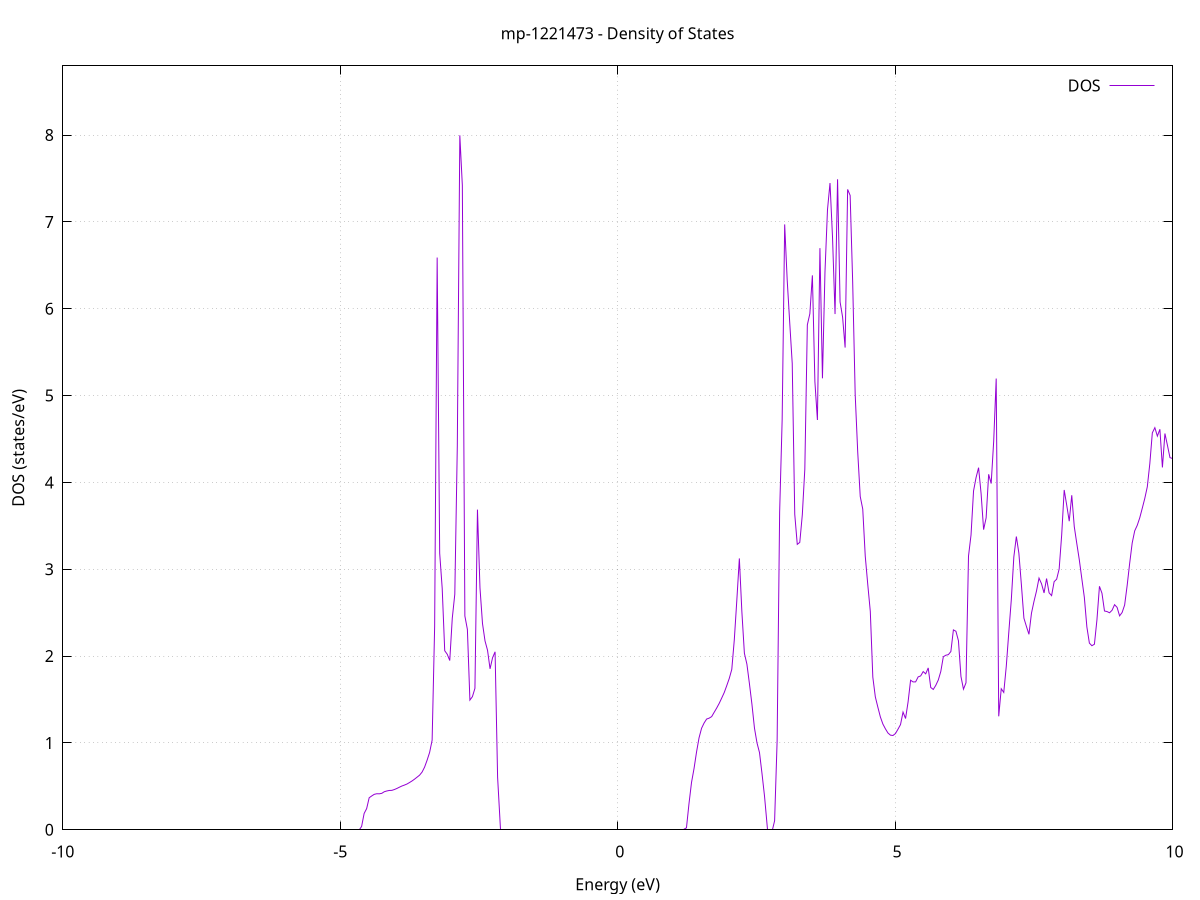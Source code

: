 set title 'mp-1221473 - Density of States'
set xlabel 'Energy (eV)'
set ylabel 'DOS (states/eV)'
set grid
set xrange [-10:10]
set yrange [0:8.797]
set xzeroaxis lt -1
set terminal png size 800,600
set output 'mp-1221473_dos_gnuplot.png'
plot '-' using 1:2 with lines title 'DOS'
-31.709200 0.000000
-31.663800 0.000000
-31.618400 0.000000
-31.573100 0.000000
-31.527700 0.000000
-31.482300 0.000000
-31.436900 0.000000
-31.391500 0.000000
-31.346100 0.000000
-31.300700 0.000000
-31.255400 0.000000
-31.210000 0.000000
-31.164600 0.000000
-31.119200 0.000000
-31.073800 0.000000
-31.028400 0.000000
-30.983100 0.000000
-30.937700 0.000000
-30.892300 0.000000
-30.846900 0.000000
-30.801500 0.000000
-30.756100 0.000000
-30.710700 0.000000
-30.665400 0.000000
-30.620000 0.000000
-30.574600 0.000000
-30.529200 0.000000
-30.483800 0.000000
-30.438400 0.000000
-30.393000 0.000000
-30.347700 0.000000
-30.302300 0.000000
-30.256900 0.000000
-30.211500 0.000000
-30.166100 0.000000
-30.120700 0.000000
-30.075300 0.000000
-30.030000 0.000000
-29.984600 0.000000
-29.939200 0.000000
-29.893800 0.000000
-29.848400 0.000000
-29.803000 0.000000
-29.757700 0.000000
-29.712300 0.000000
-29.666900 0.000000
-29.621500 0.000000
-29.576100 0.000000
-29.530700 0.000000
-29.485300 0.000000
-29.440000 0.000000
-29.394600 0.000000
-29.349200 0.000000
-29.303800 0.000000
-29.258400 0.000000
-29.213000 0.000000
-29.167600 0.000000
-29.122300 0.000000
-29.076900 0.000000
-29.031500 0.000000
-28.986100 0.000000
-28.940700 0.000000
-28.895300 0.000000
-28.849900 0.000000
-28.804600 0.000000
-28.759200 0.000000
-28.713800 0.000000
-28.668400 0.000000
-28.623000 0.000000
-28.577600 0.000000
-28.532300 0.000000
-28.486900 0.000000
-28.441500 0.000000
-28.396100 0.000000
-28.350700 0.000000
-28.305300 0.000000
-28.259900 0.000000
-28.214600 0.000000
-28.169200 0.000000
-28.123800 0.000000
-28.078400 0.000000
-28.033000 0.000000
-27.987600 0.000000
-27.942200 0.000000
-27.896900 0.000000
-27.851500 0.000000
-27.806100 0.000000
-27.760700 0.000000
-27.715300 0.000000
-27.669900 0.000000
-27.624500 0.000000
-27.579200 4.728700
-27.533800 7.243200
-27.488400 10.303600
-27.443000 5.854400
-27.397600 10.091400
-27.352200 1.394100
-27.306900 31.307900
-27.261500 5.956200
-27.216100 6.492700
-27.170700 9.208200
-27.125300 11.531800
-27.079900 8.425900
-27.034500 7.552200
-26.989200 0.000000
-26.943800 0.000000
-26.898400 0.000000
-26.853000 0.000000
-26.807600 0.000000
-26.762200 0.000000
-26.716800 0.000000
-26.671500 2.619900
-26.626100 7.208000
-26.580700 18.336900
-26.535300 25.544300
-26.489900 12.203800
-26.444500 17.759100
-26.399200 5.380600
-26.353800 7.178900
-26.308400 24.806500
-26.263000 28.525700
-26.217600 25.586500
-26.172200 19.583600
-26.126800 45.335700
-26.081500 33.235600
-26.036100 4.938800
-25.990700 0.000000
-25.945300 0.000000
-25.899900 0.000000
-25.854500 0.000000
-25.809100 0.000000
-25.763800 0.000000
-25.718400 0.000000
-25.673000 0.000000
-25.627600 0.000000
-25.582200 0.000000
-25.536800 0.000000
-25.491400 0.000000
-25.446100 0.000000
-25.400700 0.000000
-25.355300 0.000000
-25.309900 0.000000
-25.264500 0.000000
-25.219100 0.000000
-25.173800 0.000000
-25.128400 0.000000
-25.083000 0.000000
-25.037600 0.000000
-24.992200 0.000000
-24.946800 0.000000
-24.901400 0.000000
-24.856100 0.000000
-24.810700 0.000000
-24.765300 0.000000
-24.719900 0.000000
-24.674500 0.000000
-24.629100 0.000000
-24.583700 0.000000
-24.538400 0.000000
-24.493000 0.000000
-24.447600 0.000000
-24.402200 0.000000
-24.356800 0.000000
-24.311400 0.000000
-24.266000 0.000000
-24.220700 0.000000
-24.175300 0.000000
-24.129900 0.000000
-24.084500 0.000000
-24.039100 0.000000
-23.993700 0.000000
-23.948400 0.000000
-23.903000 0.000000
-23.857600 0.000000
-23.812200 0.000000
-23.766800 0.000000
-23.721400 0.000000
-23.676000 0.000000
-23.630700 0.000000
-23.585300 0.000000
-23.539900 0.000000
-23.494500 0.000000
-23.449100 0.000000
-23.403700 0.000000
-23.358300 0.000000
-23.313000 0.000000
-23.267600 0.000000
-23.222200 0.000000
-23.176800 0.000000
-23.131400 0.000000
-23.086000 0.000000
-23.040700 0.000000
-22.995300 0.000000
-22.949900 0.000000
-22.904500 0.000000
-22.859100 0.000000
-22.813700 0.000000
-22.768300 0.000000
-22.723000 0.000000
-22.677600 0.000000
-22.632200 0.000000
-22.586800 0.000000
-22.541400 0.000000
-22.496000 0.000000
-22.450600 0.000000
-22.405300 0.000000
-22.359900 0.000000
-22.314500 0.000000
-22.269100 0.000000
-22.223700 0.000000
-22.178300 0.000000
-22.132900 0.000000
-22.087600 0.000000
-22.042200 0.000000
-21.996800 0.000000
-21.951400 0.000000
-21.906000 0.000000
-21.860600 0.000000
-21.815300 0.000000
-21.769900 0.000000
-21.724500 0.000000
-21.679100 0.000000
-21.633700 0.000000
-21.588300 0.000000
-21.542900 0.000000
-21.497600 0.000000
-21.452200 0.000000
-21.406800 0.000000
-21.361400 0.000000
-21.316000 0.000000
-21.270600 0.000000
-21.225200 0.000000
-21.179900 0.000000
-21.134500 0.000000
-21.089100 0.000000
-21.043700 0.000000
-20.998300 0.000000
-20.952900 0.000000
-20.907500 0.000000
-20.862200 0.000000
-20.816800 0.000000
-20.771400 0.000000
-20.726000 0.000000
-20.680600 0.000000
-20.635200 0.000000
-20.589900 0.000000
-20.544500 0.000000
-20.499100 0.000000
-20.453700 0.000000
-20.408300 0.000000
-20.362900 0.000000
-20.317500 0.000000
-20.272200 0.000000
-20.226800 0.000000
-20.181400 0.000000
-20.136000 0.000000
-20.090600 0.000000
-20.045200 0.000000
-19.999800 0.000000
-19.954500 0.000000
-19.909100 0.000000
-19.863700 0.000000
-19.818300 0.000000
-19.772900 0.000000
-19.727500 0.000000
-19.682200 0.000000
-19.636800 0.000000
-19.591400 0.000000
-19.546000 0.000000
-19.500600 0.000000
-19.455200 0.000000
-19.409800 0.000000
-19.364500 0.000000
-19.319100 0.000000
-19.273700 0.000000
-19.228300 0.000000
-19.182900 0.000000
-19.137500 0.000000
-19.092100 0.000000
-19.046800 0.000000
-19.001400 0.000000
-18.956000 0.000000
-18.910600 0.000000
-18.865200 0.000000
-18.819800 0.000000
-18.774400 0.000000
-18.729100 0.000000
-18.683700 0.000000
-18.638300 0.000000
-18.592900 0.000000
-18.547500 0.000000
-18.502100 0.000000
-18.456800 0.000000
-18.411400 0.000000
-18.366000 0.000000
-18.320600 0.000000
-18.275200 0.000000
-18.229800 0.000000
-18.184400 0.000000
-18.139100 0.000000
-18.093700 0.000000
-18.048300 0.000000
-18.002900 0.000000
-17.957500 0.000000
-17.912100 0.000000
-17.866700 0.000000
-17.821400 0.000000
-17.776000 0.000000
-17.730600 0.000000
-17.685200 0.000000
-17.639800 0.000000
-17.594400 0.000000
-17.549000 0.000000
-17.503700 0.000000
-17.458300 0.000000
-17.412900 0.000000
-17.367500 0.000000
-17.322100 0.000000
-17.276700 0.000000
-17.231400 0.000000
-17.186000 0.000000
-17.140600 0.000000
-17.095200 0.000000
-17.049800 0.000000
-17.004400 0.000000
-16.959000 0.000000
-16.913700 0.000000
-16.868300 0.000000
-16.822900 0.000000
-16.777500 0.000000
-16.732100 0.000000
-16.686700 0.000000
-16.641300 0.000000
-16.596000 0.000000
-16.550600 0.000000
-16.505200 0.000000
-16.459800 0.000000
-16.414400 0.000000
-16.369000 0.000000
-16.323700 0.000000
-16.278300 0.000000
-16.232900 0.000000
-16.187500 0.000000
-16.142100 0.000000
-16.096700 0.000000
-16.051300 0.000000
-16.006000 0.000000
-15.960600 0.000000
-15.915200 0.000000
-15.869800 0.000000
-15.824400 0.000000
-15.779000 0.000000
-15.733600 0.000000
-15.688300 0.000000
-15.642900 0.000000
-15.597500 0.000000
-15.552100 0.000000
-15.506700 0.000000
-15.461300 0.000000
-15.415900 0.000000
-15.370600 0.000000
-15.325200 0.000000
-15.279800 0.000000
-15.234400 0.000000
-15.189000 0.000000
-15.143600 0.000000
-15.098300 0.000000
-15.052900 0.000000
-15.007500 0.000000
-14.962100 0.000000
-14.916700 0.000000
-14.871300 0.000000
-14.825900 0.000000
-14.780600 0.000000
-14.735200 0.000000
-14.689800 0.000000
-14.644400 0.000000
-14.599000 0.000000
-14.553600 0.000000
-14.508200 0.000000
-14.462900 0.000000
-14.417500 0.000000
-14.372100 0.000000
-14.326700 0.000000
-14.281300 0.000000
-14.235900 0.000000
-14.190500 0.000000
-14.145200 0.000000
-14.099800 0.000000
-14.054400 0.000000
-14.009000 0.000000
-13.963600 0.000000
-13.918200 0.000000
-13.872900 0.000000
-13.827500 0.000000
-13.782100 0.000000
-13.736700 0.000000
-13.691300 0.000000
-13.645900 0.000000
-13.600500 0.000000
-13.555200 0.000000
-13.509800 0.000000
-13.464400 0.000000
-13.419000 0.000000
-13.373600 0.000000
-13.328200 0.000000
-13.282800 0.000000
-13.237500 0.000000
-13.192100 0.000000
-13.146700 0.000000
-13.101300 0.000000
-13.055900 0.000000
-13.010500 0.000000
-12.965100 0.000000
-12.919800 0.000000
-12.874400 0.000000
-12.829000 0.000000
-12.783600 0.000000
-12.738200 0.000000
-12.692800 0.000000
-12.647500 0.000000
-12.602100 0.000000
-12.556700 0.000000
-12.511300 0.000000
-12.465900 0.000000
-12.420500 0.000000
-12.375100 0.000000
-12.329800 0.000000
-12.284400 0.000000
-12.239000 0.000000
-12.193600 0.000000
-12.148200 0.000000
-12.102800 0.000000
-12.057400 0.000000
-12.012100 0.000000
-11.966700 0.000000
-11.921300 0.000000
-11.875900 0.000000
-11.830500 0.000000
-11.785100 0.000000
-11.739800 0.000000
-11.694400 0.000000
-11.649000 0.000000
-11.603600 0.000000
-11.558200 0.000000
-11.512800 0.000000
-11.467400 0.000000
-11.422100 0.000000
-11.376700 0.000000
-11.331300 0.000000
-11.285900 0.000000
-11.240500 0.000000
-11.195100 0.000000
-11.149700 0.000000
-11.104400 0.000000
-11.059000 0.000000
-11.013600 0.000000
-10.968200 0.000000
-10.922800 0.000000
-10.877400 0.000000
-10.832000 0.000000
-10.786700 0.000000
-10.741300 0.000000
-10.695900 0.000000
-10.650500 0.000000
-10.605100 0.000000
-10.559700 0.000000
-10.514400 0.000000
-10.469000 0.000000
-10.423600 0.000000
-10.378200 0.000000
-10.332800 0.000000
-10.287400 0.000000
-10.242000 0.000000
-10.196700 0.000000
-10.151300 0.000000
-10.105900 0.000000
-10.060500 0.000000
-10.015100 0.000000
-9.969700 0.000000
-9.924300 0.000000
-9.879000 0.000000
-9.833600 0.000000
-9.788200 0.000000
-9.742800 0.000000
-9.697400 0.000000
-9.652000 0.000000
-9.606600 0.000000
-9.561300 0.000000
-9.515900 0.000000
-9.470500 0.000000
-9.425100 0.000000
-9.379700 0.000000
-9.334300 0.000000
-9.289000 0.000000
-9.243600 0.000000
-9.198200 0.000000
-9.152800 0.000000
-9.107400 0.000000
-9.062000 0.000000
-9.016600 0.000000
-8.971300 0.000000
-8.925900 0.000000
-8.880500 0.000000
-8.835100 0.000000
-8.789700 0.000000
-8.744300 0.000000
-8.698900 0.000000
-8.653600 0.000000
-8.608200 0.000000
-8.562800 0.000000
-8.517400 0.000000
-8.472000 0.000000
-8.426600 0.000000
-8.381300 0.000000
-8.335900 0.000000
-8.290500 0.000000
-8.245100 0.000000
-8.199700 0.000000
-8.154300 0.000000
-8.108900 0.000000
-8.063600 0.000000
-8.018200 0.000000
-7.972800 0.000000
-7.927400 0.000000
-7.882000 0.000000
-7.836600 0.000000
-7.791200 0.000000
-7.745900 0.000000
-7.700500 0.000000
-7.655100 0.000000
-7.609700 0.000000
-7.564300 0.000000
-7.518900 0.000000
-7.473500 0.000000
-7.428200 0.000000
-7.382800 0.000000
-7.337400 0.000000
-7.292000 0.000000
-7.246600 0.000000
-7.201200 0.000000
-7.155900 0.000000
-7.110500 0.000000
-7.065100 0.000000
-7.019700 0.000000
-6.974300 0.000000
-6.928900 0.000000
-6.883500 0.000000
-6.838200 0.000000
-6.792800 0.000000
-6.747400 0.000000
-6.702000 0.000000
-6.656600 0.000000
-6.611200 0.000000
-6.565800 0.000000
-6.520500 0.000000
-6.475100 0.000000
-6.429700 0.000000
-6.384300 0.000000
-6.338900 0.000000
-6.293500 0.000000
-6.248100 0.000000
-6.202800 0.000000
-6.157400 0.000000
-6.112000 0.000000
-6.066600 0.000000
-6.021200 0.000000
-5.975800 0.000000
-5.930500 0.000000
-5.885100 0.000000
-5.839700 0.000000
-5.794300 0.000000
-5.748900 0.000000
-5.703500 0.000000
-5.658100 0.000000
-5.612800 0.000000
-5.567400 0.000000
-5.522000 0.000000
-5.476600 0.000000
-5.431200 0.000000
-5.385800 0.000000
-5.340400 0.000000
-5.295100 0.000000
-5.249700 0.000000
-5.204300 0.000000
-5.158900 0.000000
-5.113500 0.000000
-5.068100 0.000000
-5.022800 0.000000
-4.977400 0.000000
-4.932000 0.000000
-4.886600 0.000000
-4.841200 0.000000
-4.795800 0.000000
-4.750400 0.000000
-4.705100 0.000000
-4.659700 0.000000
-4.614300 0.038300
-4.568900 0.188000
-4.523500 0.244000
-4.478100 0.368800
-4.432700 0.389400
-4.387400 0.407900
-4.342000 0.415000
-4.296600 0.414100
-4.251200 0.419600
-4.205800 0.438100
-4.160400 0.446800
-4.115000 0.452800
-4.069700 0.453900
-4.024300 0.463400
-3.978900 0.475700
-3.933500 0.490300
-3.888100 0.504000
-3.842700 0.514700
-3.797400 0.526800
-3.752000 0.543800
-3.706600 0.561800
-3.661200 0.582500
-3.615800 0.605400
-3.570400 0.628400
-3.525000 0.664000
-3.479700 0.721100
-3.434300 0.800900
-3.388900 0.890400
-3.343500 1.031400
-3.298100 2.343100
-3.252700 6.589700
-3.207300 3.184000
-3.162000 2.780100
-3.116600 2.061800
-3.071200 2.021400
-3.025800 1.949000
-2.980400 2.436300
-2.935000 2.712600
-2.889600 4.420800
-2.844300 7.997300
-2.798900 7.420200
-2.753500 2.461900
-2.708100 2.307400
-2.662700 1.493300
-2.617300 1.533200
-2.572000 1.628900
-2.526600 3.686700
-2.481200 2.787200
-2.435800 2.375800
-2.390400 2.174800
-2.345000 2.067200
-2.299600 1.853200
-2.254300 1.981100
-2.208900 2.049500
-2.163500 0.604500
-2.118100 0.000000
-2.072700 0.000000
-2.027300 0.000000
-1.981900 0.000000
-1.936600 0.000000
-1.891200 0.000000
-1.845800 0.000000
-1.800400 0.000000
-1.755000 0.000000
-1.709600 0.000000
-1.664300 0.000000
-1.618900 0.000000
-1.573500 0.000000
-1.528100 0.000000
-1.482700 0.000000
-1.437300 0.000000
-1.391900 0.000000
-1.346600 0.000000
-1.301200 0.000000
-1.255800 0.000000
-1.210400 0.000000
-1.165000 0.000000
-1.119600 0.000000
-1.074200 0.000000
-1.028900 0.000000
-0.983500 0.000000
-0.938100 0.000000
-0.892700 0.000000
-0.847300 0.000000
-0.801900 0.000000
-0.756500 0.000000
-0.711200 0.000000
-0.665800 0.000000
-0.620400 0.000000
-0.575000 0.000000
-0.529600 0.000000
-0.484200 0.000000
-0.438900 0.000000
-0.393500 0.000000
-0.348100 0.000000
-0.302700 0.000000
-0.257300 0.000000
-0.211900 0.000000
-0.166500 0.000000
-0.121200 0.000000
-0.075800 0.000000
-0.030400 0.000000
0.015000 0.000000
0.060400 0.000000
0.105800 0.000000
0.151200 0.000000
0.196500 0.000000
0.241900 0.000000
0.287300 0.000000
0.332700 0.000000
0.378100 0.000000
0.423500 0.000000
0.468900 0.000000
0.514200 0.000000
0.559600 0.000000
0.605000 0.000000
0.650400 0.000000
0.695800 0.000000
0.741200 0.000000
0.786500 0.000000
0.831900 0.000000
0.877300 0.000000
0.922700 0.000000
0.968100 0.000000
1.013500 0.000000
1.058900 0.000000
1.104200 0.000000
1.149600 0.000000
1.195000 0.000000
1.240400 0.022700
1.285800 0.300500
1.331200 0.544100
1.376600 0.704800
1.421900 0.895400
1.467300 1.059500
1.512700 1.169400
1.558100 1.229500
1.603500 1.275100
1.648900 1.285400
1.694300 1.303000
1.739600 1.352700
1.785000 1.402000
1.830400 1.455600
1.875800 1.517300
1.921200 1.580600
1.966600 1.660300
2.011900 1.743400
2.057300 1.847500
2.102700 2.189000
2.148100 2.644800
2.193500 3.124800
2.238900 2.509900
2.284300 2.032600
2.329600 1.907300
2.375000 1.682900
2.420400 1.444300
2.465800 1.171000
2.511200 1.001500
2.556600 0.888600
2.602000 0.645500
2.647300 0.385400
2.692700 0.000000
2.738100 0.000000
2.783500 0.000000
2.828900 0.104000
2.874300 1.025400
2.919600 3.656700
2.965000 4.722500
3.010400 6.971000
3.055800 6.329900
3.101200 5.841200
3.146600 5.369800
3.192000 3.632700
3.237300 3.286700
3.282700 3.309600
3.328100 3.626500
3.373500 4.153200
3.418900 5.814500
3.464300 5.943300
3.509700 6.384800
3.555000 5.160200
3.600400 4.719300
3.645800 6.697900
3.691200 5.198900
3.736600 6.421500
3.782000 7.140700
3.827400 7.447700
3.872700 6.823700
3.918100 5.938800
3.963500 7.491100
4.008900 6.078800
4.054300 5.903500
4.099700 5.553100
4.145000 7.374500
4.190400 7.305000
4.235800 6.312800
4.281200 5.015700
4.326600 4.353100
4.372000 3.838200
4.417400 3.692900
4.462700 3.150200
4.508100 2.823100
4.553500 2.515000
4.598900 1.757800
4.644300 1.529800
4.689700 1.411900
4.735100 1.299300
4.780400 1.217600
4.825800 1.162600
4.871200 1.114900
4.916600 1.089700
4.962000 1.085700
5.007400 1.108600
5.052800 1.158600
5.098100 1.211300
5.143500 1.355300
5.188900 1.281400
5.234300 1.471800
5.279700 1.722300
5.325100 1.702700
5.370400 1.703300
5.415800 1.760600
5.461200 1.771900
5.506600 1.821800
5.552000 1.795600
5.597400 1.864000
5.642800 1.638900
5.688100 1.616000
5.733500 1.662800
5.778900 1.724800
5.824300 1.823600
5.869700 1.992700
5.915100 2.010200
5.960500 2.016900
6.005800 2.053100
6.051200 2.301800
6.096600 2.286200
6.142000 2.177400
6.187400 1.765700
6.232800 1.619200
6.278100 1.692400
6.323500 3.151600
6.368900 3.394700
6.414300 3.901600
6.459700 4.055900
6.505100 4.169900
6.550500 3.870500
6.595800 3.456300
6.641200 3.592000
6.686600 4.093800
6.732000 3.987200
6.777400 4.474500
6.822800 5.196500
6.868200 1.306700
6.913500 1.624000
6.958900 1.581500
7.004300 1.883300
7.049700 2.274000
7.095100 2.651200
7.140500 3.142100
7.185900 3.377200
7.231200 3.185800
7.276600 2.822200
7.322000 2.436800
7.367400 2.341400
7.412800 2.250900
7.458200 2.493800
7.503500 2.629600
7.548900 2.749700
7.594300 2.898000
7.639700 2.832600
7.685100 2.727300
7.730500 2.893200
7.775900 2.728800
7.821200 2.696500
7.866600 2.857200
7.912000 2.885600
7.957400 3.003500
8.002800 3.395200
8.048200 3.913300
8.093600 3.738300
8.138900 3.553300
8.184300 3.852100
8.229700 3.491100
8.275100 3.296700
8.320500 3.108700
8.365900 2.890900
8.411300 2.676200
8.456600 2.336500
8.502000 2.149700
8.547400 2.119500
8.592800 2.136900
8.638200 2.416700
8.683600 2.803900
8.728900 2.723700
8.774300 2.519500
8.819700 2.513200
8.865100 2.499000
8.910500 2.527600
8.955900 2.592200
9.001300 2.561400
9.046600 2.463400
9.092000 2.502100
9.137400 2.588200
9.182800 2.812600
9.228200 3.068700
9.273600 3.302400
9.319000 3.442500
9.364300 3.505600
9.409700 3.592000
9.455100 3.702400
9.500500 3.816000
9.545900 3.949600
9.591300 4.216500
9.636600 4.571000
9.682000 4.630500
9.727400 4.533200
9.772800 4.612200
9.818200 4.172700
9.863600 4.563300
9.909000 4.427000
9.954300 4.285700
9.999700 4.275800
10.045100 3.627300
10.090500 3.404900
10.135900 3.353600
10.181300 4.730900
10.226700 3.920600
10.272000 3.922700
10.317400 3.968200
10.362800 4.306800
10.408200 4.549000
10.453600 4.003600
10.499000 3.055900
10.544400 2.899400
10.589700 3.942900
10.635100 4.404900
10.680500 5.007700
10.725900 4.385800
10.771300 4.339100
10.816700 4.483700
10.862000 4.583900
10.907400 4.247700
10.952800 4.202100
10.998200 4.092800
11.043600 4.807700
11.089000 6.184100
11.134400 6.654500
11.179700 5.931500
11.225100 5.578300
11.270500 5.514500
11.315900 5.838800
11.361300 5.081800
11.406700 4.555200
11.452100 4.544000
11.497400 4.654600
11.542800 4.488200
11.588200 4.636400
11.633600 2.989200
11.679000 2.496500
11.724400 2.211800
11.769800 2.118900
11.815100 2.190900
11.860500 1.797300
11.905900 1.506800
11.951300 1.303700
11.996700 1.257500
12.042100 1.039600
12.087400 0.999200
12.132800 1.000600
12.178200 1.059000
12.223600 1.151800
12.269000 1.288500
12.314400 1.391600
12.359800 1.658200
12.405100 1.731300
12.450500 1.666000
12.495900 1.668300
12.541300 1.884000
12.586700 1.838500
12.632100 1.951500
12.677500 2.191300
12.722800 2.485700
12.768200 2.724600
12.813600 2.934900
12.859000 3.081500
12.904400 3.241000
12.949800 3.486800
12.995100 3.459500
13.040500 3.584700
13.085900 3.861500
13.131300 4.305300
13.176700 4.310400
13.222100 4.226100
13.267500 4.851100
13.312800 4.572900
13.358200 4.468900
13.403600 4.399000
13.449000 4.231000
13.494400 3.953800
13.539800 3.600200
13.585200 2.805800
13.630500 2.102200
13.675900 1.622200
13.721300 0.944900
13.766700 0.628200
13.812100 0.572300
13.857500 0.667600
13.902900 0.884200
13.948200 1.138300
13.993600 1.345500
14.039000 1.366500
14.084400 1.397000
14.129800 1.416900
14.175200 1.445300
14.220500 1.546800
14.265900 1.719100
14.311300 2.212800
14.356700 1.807300
14.402100 1.729300
14.447500 1.773600
14.492900 1.957300
14.538200 1.962000
14.583600 2.247500
14.629000 2.081600
14.674400 2.010600
14.719800 2.116200
14.765200 2.375400
14.810600 2.526200
14.855900 2.645100
14.901300 2.779600
14.946700 3.546300
14.992100 4.428900
15.037500 3.730700
15.082900 3.206200
15.128300 2.958300
15.173600 3.090000
15.219000 3.120600
15.264400 2.806900
15.309800 2.340500
15.355200 1.887000
15.400600 1.923900
15.445900 1.898100
15.491300 1.930300
15.536700 2.050800
15.582100 2.291800
15.627500 2.702500
15.672900 2.774100
15.718300 2.659800
15.763600 2.439600
15.809000 2.431000
15.854400 2.517000
15.899800 1.874400
15.945200 1.200500
15.990600 0.895600
16.036000 0.902700
16.081300 0.953200
16.126700 0.942000
16.172100 0.948000
16.217500 0.985800
16.262900 1.037200
16.308300 1.057700
16.353600 1.063100
16.399000 1.059300
16.444400 1.042000
16.489800 1.042700
16.535200 1.076600
16.580600 1.122700
16.626000 1.131900
16.671300 1.078000
16.716700 1.072400
16.762100 1.073300
16.807500 1.041000
16.852900 1.019800
16.898300 1.010000
16.943700 1.002200
16.989000 0.993300
17.034400 0.989600
17.079800 0.990200
17.125200 0.987300
17.170600 0.969000
17.216000 0.970400
17.261400 0.983900
17.306700 1.002800
17.352100 1.020100
17.397500 1.040100
17.442900 1.056000
17.488300 1.075500
17.533700 1.108300
17.579000 1.147600
17.624400 1.162600
17.669800 1.212000
17.715200 1.362500
17.760600 1.381000
17.806000 1.403900
17.851400 1.446800
17.896700 1.498000
17.942100 1.477300
17.987500 1.487000
18.032900 1.547400
18.078300 1.604800
18.123700 1.547100
18.169100 1.455400
18.214400 1.367000
18.259800 1.360800
18.305200 1.465500
18.350600 1.412700
18.396000 1.339400
18.441400 1.241900
18.486800 1.170200
18.532100 0.940300
18.577500 0.905200
18.622900 0.893100
18.668300 0.890600
18.713700 0.898800
18.759100 0.922200
18.804400 0.999600
18.849800 1.177700
18.895200 1.317000
18.940600 1.573200
18.986000 1.644200
19.031400 1.586900
19.076800 1.528600
19.122100 1.499000
19.167500 1.519200
19.212900 1.437500
19.258300 1.363300
19.303700 1.323300
19.349100 1.318900
19.394500 1.323300
19.439800 1.319900
19.485200 1.378500
19.530600 1.421400
19.576000 1.468000
19.621400 1.522500
19.666800 1.583100
19.712200 1.746600
19.757500 1.827900
19.802900 1.871300
19.848300 1.617300
19.893700 1.387700
19.939100 1.312900
19.984500 1.271800
20.029800 1.284900
20.075200 1.284600
20.120600 1.219300
20.166000 1.215700
20.211400 1.168200
20.256800 1.262800
20.302200 1.256700
20.347500 1.183200
20.392900 1.370600
20.438300 1.591000
20.483700 1.843200
20.529100 2.018800
20.574500 2.051200
20.619900 2.013800
20.665200 1.942700
20.710600 2.158900
20.756000 2.347200
20.801400 2.455100
20.846800 2.407900
20.892200 2.255200
20.937500 2.188000
20.982900 2.175400
21.028300 2.289700
21.073700 2.448600
21.119100 2.366800
21.164500 2.267700
21.209900 2.306000
21.255200 2.381200
21.300600 2.635400
21.346000 2.922100
21.391400 2.370200
21.436800 2.425100
21.482200 2.384800
21.527600 1.936500
21.572900 1.724200
21.618300 1.752500
21.663700 1.944600
21.709100 2.111200
21.754500 2.256200
21.799900 2.294800
21.845300 2.070000
21.890600 1.895500
21.936000 1.843000
21.981400 1.950700
22.026800 1.961100
22.072200 1.883000
22.117600 1.982500
22.162900 2.099500
22.208300 2.184000
22.253700 2.132300
22.299100 2.055700
22.344500 2.033100
22.389900 2.120500
22.435300 2.021600
22.480600 2.002600
22.526000 2.201400
22.571400 2.698000
22.616800 3.001700
22.662200 3.277800
22.707600 3.540400
22.753000 3.677500
22.798300 4.006700
22.843700 4.576200
22.889100 4.601900
22.934500 4.343500
22.979900 4.033100
23.025300 3.642700
23.070700 2.829300
23.116000 3.171400
23.161400 2.806600
23.206800 2.477700
23.252200 2.518300
23.297600 2.580500
23.343000 2.686800
23.388300 2.628100
23.433700 2.646500
23.479100 2.636400
23.524500 2.616800
23.569900 2.860800
23.615300 3.092400
23.660700 2.653700
23.706000 2.427400
23.751400 2.394900
23.796800 2.401700
23.842200 2.264300
23.887600 2.300600
23.933000 2.278200
23.978400 2.160900
24.023700 2.213300
24.069100 2.306800
24.114500 2.278200
24.159900 2.299000
24.205300 2.301000
24.250700 2.283800
24.296000 2.323700
24.341400 2.304300
24.386800 2.449600
24.432200 2.806300
24.477600 3.019800
24.523000 3.142900
24.568400 3.213400
24.613700 3.564200
24.659100 3.121200
24.704500 3.000000
24.749900 3.820800
24.795300 6.062000
24.840700 10.489100
24.886100 7.494800
24.931400 5.284500
24.976800 4.079100
25.022200 3.192500
25.067600 2.656300
25.113000 2.346900
25.158400 2.130200
25.203800 1.945300
25.249100 1.829500
25.294500 1.746700
25.339900 1.815800
25.385300 1.903300
25.430700 2.024000
25.476100 2.222100
25.521400 2.455100
25.566800 2.562400
25.612200 2.741700
25.657600 2.950700
25.703000 3.266800
25.748400 3.936200
25.793800 5.456100
25.839100 11.129100
25.884500 6.320400
25.929900 4.336200
25.975300 3.332000
26.020700 2.813500
26.066100 2.431700
26.111500 2.205600
26.156800 2.116500
26.202200 2.137500
26.247600 2.139900
26.293000 2.149900
26.338400 2.224600
26.383800 2.317300
26.429200 2.372000
26.474500 2.292000
26.519900 2.170300
26.565300 2.006200
26.610700 1.790500
26.656100 1.579900
26.701500 1.373300
26.746800 1.207800
26.792200 1.088700
26.837600 1.112400
26.883000 1.215500
26.928400 1.221100
26.973800 1.273200
27.019200 1.329800
27.064500 1.373300
27.109900 1.435500
27.155300 1.449600
27.200700 1.507600
27.246100 1.569000
27.291500 1.632700
27.336900 1.728300
27.382200 1.843100
27.427600 2.094400
27.473000 2.110800
27.518400 2.125400
27.563800 2.176300
27.609200 2.277500
27.654500 2.264000
27.699900 2.130600
27.745300 2.098700
27.790700 2.172800
27.836100 2.311200
27.881500 2.462500
27.926900 2.660300
27.972200 2.694500
28.017600 2.674100
28.063000 2.668500
28.108400 2.692400
28.153800 2.674200
28.199200 2.621800
28.244600 2.615800
28.289900 2.495900
28.335300 2.339600
28.380700 2.097800
28.426100 1.959500
28.471500 1.849000
28.516900 1.726100
28.562300 1.639500
28.607600 1.529300
28.653000 1.457300
28.698400 1.419400
28.743800 1.376900
28.789200 1.329800
28.834600 1.326700
28.879900 1.252000
28.925300 1.139500
28.970700 1.137700
29.016100 1.143000
29.061500 1.152000
29.106900 1.164300
29.152300 1.176700
29.197600 1.202100
29.243000 1.262300
29.288400 1.362000
29.333800 1.427500
29.379200 1.584200
29.424600 1.922100
29.470000 1.916600
29.515300 2.101800
29.560700 2.322100
29.606100 2.062000
29.651500 1.847500
29.696900 1.578200
29.742300 1.653200
29.787700 1.536300
29.833000 1.379900
29.878400 1.386700
29.923800 1.408000
29.969200 1.479100
30.014600 1.585800
30.060000 1.677800
30.105300 1.765000
30.150700 1.865400
30.196100 1.993700
30.241500 2.134500
30.286900 2.314700
30.332300 2.568200
30.377700 2.802300
30.423000 2.970000
30.468400 3.029500
30.513800 2.648900
30.559200 2.543000
30.604600 2.503900
30.650000 2.472000
30.695400 2.357100
30.740700 2.167500
30.786100 1.992000
30.831500 2.067000
30.876900 2.281600
30.922300 2.404100
30.967700 2.514100
31.013000 2.689200
31.058400 2.690600
31.103800 2.639300
31.149200 2.536100
31.194600 2.626700
31.240000 2.671600
31.285400 2.706400
31.330700 2.656500
31.376100 2.593700
31.421500 2.459300
31.466900 2.400100
31.512300 2.274000
31.557700 1.984600
31.603100 1.606600
31.648400 1.564700
31.693800 1.565300
31.739200 1.584700
31.784600 1.603300
31.830000 1.689300
31.875400 1.893300
31.920800 2.403400
31.966100 2.110000
32.011500 1.990600
32.056900 1.747100
32.102300 1.634400
32.147700 1.549200
32.193100 1.472400
32.238400 1.410200
32.283800 1.405800
32.329200 1.425800
32.374600 1.486300
32.420000 1.592300
32.465400 1.860200
32.510800 1.925400
32.556100 1.952800
32.601500 1.952600
32.646900 2.027000
32.692300 2.053800
32.737700 2.167900
32.783100 2.209800
32.828500 2.242700
32.873800 2.212600
32.919200 2.214100
32.964600 1.940000
33.010000 1.862200
33.055400 1.888600
33.100800 1.909900
33.146200 1.921300
33.191500 1.975300
33.236900 2.020300
33.282300 2.123100
33.327700 2.267500
33.373100 2.384900
33.418500 2.541800
33.463800 2.779300
33.509200 3.077800
33.554600 3.379600
33.600000 3.582100
33.645400 3.502500
33.690800 3.350600
33.736200 3.152100
33.781500 2.788300
33.826900 2.624000
33.872300 2.472100
33.917700 2.500300
33.963100 2.639900
34.008500 2.805200
34.053900 3.007000
34.099200 3.099700
34.144600 3.020400
34.190000 2.940500
34.235400 2.764200
34.280800 2.774000
34.326200 2.758300
34.371600 2.762500
34.416900 2.707500
34.462300 2.728000
34.507700 2.650800
34.553100 2.616100
34.598500 2.434000
34.643900 2.280400
34.689200 2.210100
34.734600 2.204200
34.780000 2.192600
34.825400 2.122500
34.870800 2.102000
34.916200 2.107900
34.961600 2.156500
35.006900 2.068500
35.052300 1.961800
35.097700 1.946000
35.143100 1.995800
35.188500 2.042000
35.233900 2.207600
35.279300 2.486300
35.324600 2.749400
35.370000 3.072500
35.415400 3.085600
35.460800 2.971000
35.506200 2.931500
35.551600 2.955300
35.596900 2.559800
35.642300 2.377200
35.687700 2.514400
35.733100 2.606000
35.778500 2.575800
35.823900 2.402700
35.869300 2.567500
35.914600 2.713800
35.960000 2.537600
36.005400 2.512300
36.050800 2.555300
36.096200 2.604700
36.141600 2.646000
36.187000 2.484500
36.232300 2.257900
36.277700 2.355700
36.323100 2.284200
36.368500 2.163600
36.413900 2.147800
36.459300 2.109400
36.504700 2.091900
36.550000 2.119100
36.595400 2.198300
36.640800 2.235400
36.686200 2.330600
36.731600 2.338700
36.777000 2.225200
36.822300 2.105100
36.867700 2.082800
36.913100 2.041400
36.958500 2.000200
37.003900 1.997600
37.049300 2.023900
37.094700 2.076200
37.140000 2.265100
37.185400 2.358000
37.230800 2.370800
37.276200 2.481400
37.321600 2.748300
37.367000 2.907500
37.412400 2.970500
37.457700 2.863700
37.503100 2.799600
37.548500 2.685500
37.593900 2.713100
37.639300 2.594200
37.684700 2.555400
37.730100 2.356000
37.775400 2.300900
37.820800 2.348500
37.866200 2.587600
37.911600 2.732400
37.957000 2.729500
38.002400 2.811800
38.047700 2.761200
38.093100 2.852700
38.138500 2.844200
38.183900 2.872000
38.229300 2.926900
38.274700 2.785000
38.320100 2.682800
38.365400 2.515100
38.410800 2.423500
38.456200 2.286500
38.501600 2.188600
38.547000 2.127000
38.592400 2.240700
38.637800 2.411700
38.683100 2.506000
38.728500 2.541400
38.773900 2.693700
38.819300 2.490800
38.864700 2.831000
38.910100 3.283500
38.955400 3.680600
39.000800 3.825400
39.046200 3.768200
39.091600 3.664100
39.137000 3.527100
39.182400 3.405500
39.227800 3.444900
39.273100 2.979200
39.318500 2.903700
39.363900 3.142200
39.409300 3.689000
39.454700 3.716900
39.500100 3.850000
39.545500 3.936600
39.590800 4.521700
39.636200 4.796800
39.681600 4.848500
39.727000 4.096800
39.772400 2.970300
39.817800 2.703400
39.863200 2.873600
39.908500 3.233900
39.953900 3.547300
39.999300 4.093900
40.044700 3.988500
40.090100 3.650500
40.135500 3.550900
40.180800 3.624500
40.226200 3.611200
40.271600 3.527000
40.317000 3.277600
40.362400 3.132600
40.407800 3.128300
40.453200 3.238300
40.498500 3.570200
40.543900 3.439100
40.589300 3.522900
40.634700 3.706800
40.680100 3.651300
40.725500 3.529200
40.770900 3.340200
40.816200 2.987300
40.861600 3.004800
40.907000 3.150100
40.952400 2.910100
40.997800 3.144500
41.043200 3.446200
41.088600 3.489100
41.133900 3.141600
41.179300 2.674600
41.224700 2.412000
41.270100 2.478700
41.315500 2.319200
41.360900 2.654700
41.406200 3.183400
41.451600 3.040100
41.497000 3.066100
41.542400 3.195900
41.587800 2.874800
41.633200 2.655700
41.678600 2.639300
41.723900 2.544200
41.769300 2.413000
41.814700 2.327700
41.860100 2.354300
41.905500 2.609900
41.950900 2.838600
41.996300 2.853200
42.041600 2.789600
42.087000 2.805800
42.132400 2.895500
42.177800 3.052200
42.223200 3.150400
42.268600 3.177700
42.313900 3.195600
42.359300 3.334900
42.404700 3.006400
42.450100 2.898100
42.495500 2.792900
42.540900 2.756500
42.586300 2.843800
42.631600 2.894900
42.677000 2.752700
42.722400 2.730200
42.767800 2.782300
42.813200 2.612500
42.858600 2.528400
42.904000 2.473400
42.949300 2.573600
42.994700 2.500200
43.040100 2.412900
43.085500 2.372100
43.130900 2.342300
43.176300 2.215700
43.221700 2.200300
43.267000 2.307700
43.312400 2.379500
43.357800 2.230200
43.403200 2.118700
43.448600 2.138100
43.494000 2.229500
43.539300 2.303400
43.584700 2.418000
43.630100 2.587000
43.675500 2.761900
43.720900 2.953700
43.766300 2.958900
43.811700 2.959000
43.857000 2.815400
43.902400 2.708600
43.947800 2.723600
43.993200 2.705100
44.038600 2.696600
44.084000 2.945100
44.129400 3.219900
44.174700 3.870500
44.220100 3.734000
44.265500 3.303100
44.310900 3.043800
44.356300 2.961200
44.401700 3.011100
44.447100 3.202700
44.492400 3.138200
44.537800 3.005700
44.583200 2.892500
44.628600 2.744100
44.674000 2.561400
44.719400 2.426600
44.764700 2.281100
44.810100 2.098600
44.855500 1.983000
44.900900 1.940300
44.946300 1.981100
44.991700 2.396500
45.037100 2.810000
45.082400 2.926100
45.127800 3.309400
45.173200 3.457600
45.218600 3.366800
45.264000 3.220500
45.309400 3.027400
45.354800 2.801500
45.400100 2.521200
45.445500 2.304700
45.490900 2.112600
45.536300 2.037500
45.581700 1.988600
45.627100 1.973200
45.672400 2.006400
45.717800 2.155100
45.763200 2.376600
45.808600 2.600100
45.854000 2.807000
45.899400 2.871200
45.944800 2.741900
45.990100 2.647900
46.035500 2.559300
46.080900 2.474400
46.126300 2.402400
46.171700 2.551300
46.217100 2.703500
46.262500 2.858200
46.307800 2.957900
46.353200 3.016800
46.398600 3.119500
46.444000 3.102100
46.489400 2.996100
46.534800 2.932400
46.580200 2.907400
46.625500 2.943500
46.670900 2.912100
46.716300 2.867300
46.761700 2.742900
46.807100 2.562200
46.852500 2.503800
46.897800 2.368600
46.943200 2.419700
46.988600 2.449800
47.034000 2.392400
47.079400 2.370000
47.124800 2.293100
47.170200 2.287900
47.215500 2.618300
47.260900 2.887500
47.306300 3.016900
47.351700 2.946700
47.397100 2.792400
47.442500 2.701700
47.487900 2.729900
47.533200 2.804200
47.578600 2.938200
47.624000 3.033400
47.669400 2.912600
47.714800 2.764600
47.760200 2.664100
47.805600 2.660800
47.850900 2.709500
47.896300 2.767200
47.941700 2.828500
47.987100 2.928700
48.032500 3.206900
48.077900 3.471300
48.123200 3.498800
48.168600 3.499800
48.214000 3.273500
48.259400 3.025300
48.304800 2.848800
48.350200 2.734400
48.395600 2.659700
48.440900 2.512400
48.486300 2.374900
48.531700 2.298900
48.577100 2.297700
48.622500 2.366700
48.667900 2.472800
48.713300 2.539000
48.758600 2.610800
48.804000 2.631400
48.849400 2.720400
48.894800 2.774900
48.940200 2.797300
48.985600 2.848000
49.031000 2.909900
49.076300 2.943400
49.121700 3.024800
49.167100 3.081300
49.212500 3.002300
49.257900 2.902800
49.303300 2.946700
49.348600 2.974700
49.394000 2.976500
49.439400 2.925100
49.484800 2.898600
49.530200 2.881300
49.575600 2.854300
49.621000 2.789400
49.666300 2.684600
49.711700 2.652200
49.757100 2.734400
49.802500 2.907800
49.847900 2.822300
49.893300 2.902100
49.938700 3.224200
49.984000 3.308400
50.029400 3.195100
50.074800 3.082600
50.120200 3.048800
50.165600 3.035200
50.211000 3.029200
50.256300 3.030600
50.301700 3.106500
50.347100 3.252200
50.392500 3.316900
50.437900 3.411900
50.483300 3.437000
50.528700 3.514000
50.574000 3.580500
50.619400 3.511300
50.664800 3.561600
50.710200 3.599000
50.755600 3.541400
50.801000 3.412100
50.846400 3.195300
50.891700 3.084300
50.937100 3.062100
50.982500 3.233800
51.027900 3.283200
51.073300 3.343500
51.118700 3.418100
51.164100 3.325200
51.209400 3.209000
51.254800 3.161100
51.300200 3.098700
51.345600 3.068100
51.391000 3.142200
51.436400 3.162100
51.481700 3.267300
51.527100 3.399300
51.572500 3.592600
51.617900 4.113700
51.663300 3.786500
51.708700 3.746800
51.754100 3.748200
51.799400 3.707700
51.844800 3.569700
51.890200 3.447400
51.935600 3.356700
51.981000 3.146000
52.026400 2.961900
52.071800 2.850200
52.117100 2.722500
52.162500 2.689000
52.207900 2.587100
52.253300 2.502300
52.298700 2.347200
52.344100 2.183500
52.389500 1.991400
52.434800 1.793200
52.480200 1.662300
52.525600 1.593000
52.571000 1.569000
52.616400 1.513400
52.661800 1.428000
52.707100 1.297900
52.752500 1.257000
52.797900 1.276600
52.843300 1.320800
52.888700 1.266900
52.934100 1.200000
52.979500 1.144500
53.024800 1.108200
53.070200 1.083000
53.115600 1.044400
53.161000 1.015000
53.206400 0.988400
53.251800 0.961800
53.297200 0.828500
53.342500 0.850600
53.387900 0.800100
53.433300 0.799600
53.478700 0.812200
53.524100 0.845300
53.569500 0.829600
53.614800 0.800400
53.660200 0.794800
53.705600 0.731000
53.751000 0.636000
53.796400 0.472200
53.841800 0.359000
53.887200 0.305600
53.932500 0.378300
53.977900 0.538100
54.023300 0.644600
54.068700 0.800800
54.114100 0.701600
54.159500 0.465000
54.204900 0.342400
54.250200 0.237600
54.295600 0.179700
54.341000 0.165300
54.386400 0.153200
54.431800 0.140000
54.477200 0.125800
54.522600 0.119200
54.567900 0.085100
54.613300 0.059400
54.658700 0.036900
54.704100 0.016900
54.749500 0.004500
54.794900 0.000900
54.840200 0.000400
54.885600 0.000100
54.931000 0.000000
54.976400 0.000000
55.021800 0.000000
55.067200 0.000000
55.112600 0.000000
55.157900 0.000000
55.203300 0.000000
55.248700 0.000000
55.294100 0.000000
55.339500 0.000000
55.384900 0.000000
55.430300 0.000000
55.475600 0.000000
55.521000 0.000000
55.566400 0.000000
55.611800 0.000000
55.657200 0.000000
55.702600 0.000000
55.748000 0.000000
55.793300 0.000000
55.838700 0.000000
55.884100 0.000000
55.929500 0.000000
55.974900 0.000000
56.020300 0.000000
56.065600 0.000000
56.111000 0.000000
56.156400 0.000000
56.201800 0.000000
56.247200 0.000000
56.292600 0.000000
56.338000 0.000000
56.383300 0.000000
56.428700 0.000000
56.474100 0.000000
56.519500 0.000000
56.564900 0.000000
56.610300 0.000000
56.655700 0.000000
56.701000 0.000000
56.746400 0.000000
56.791800 0.000000
56.837200 0.000000
56.882600 0.000000
56.928000 0.000000
56.973300 0.000000
57.018700 0.000000
57.064100 0.000000
57.109500 0.000000
57.154900 0.000000
57.200300 0.000000
57.245700 0.000000
57.291000 0.000000
57.336400 0.000000
57.381800 0.000000
57.427200 0.000000
57.472600 0.000000
57.518000 0.000000
57.563400 0.000000
57.608700 0.000000
57.654100 0.000000
57.699500 0.000000
57.744900 0.000000
57.790300 0.000000
57.835700 0.000000
57.881100 0.000000
57.926400 0.000000
57.971800 0.000000
58.017200 0.000000
58.062600 0.000000
58.108000 0.000000
58.153400 0.000000
58.198700 0.000000
58.244100 0.000000
58.289500 0.000000
58.334900 0.000000
58.380300 0.000000
58.425700 0.000000
58.471100 0.000000
58.516400 0.000000
58.561800 0.000000
58.607200 0.000000
58.652600 0.000000
58.698000 0.000000
58.743400 0.000000
58.788800 0.000000
58.834100 0.000000
58.879500 0.000000
58.924900 0.000000
58.970300 0.000000
59.015700 0.000000
59.061100 0.000000
e
